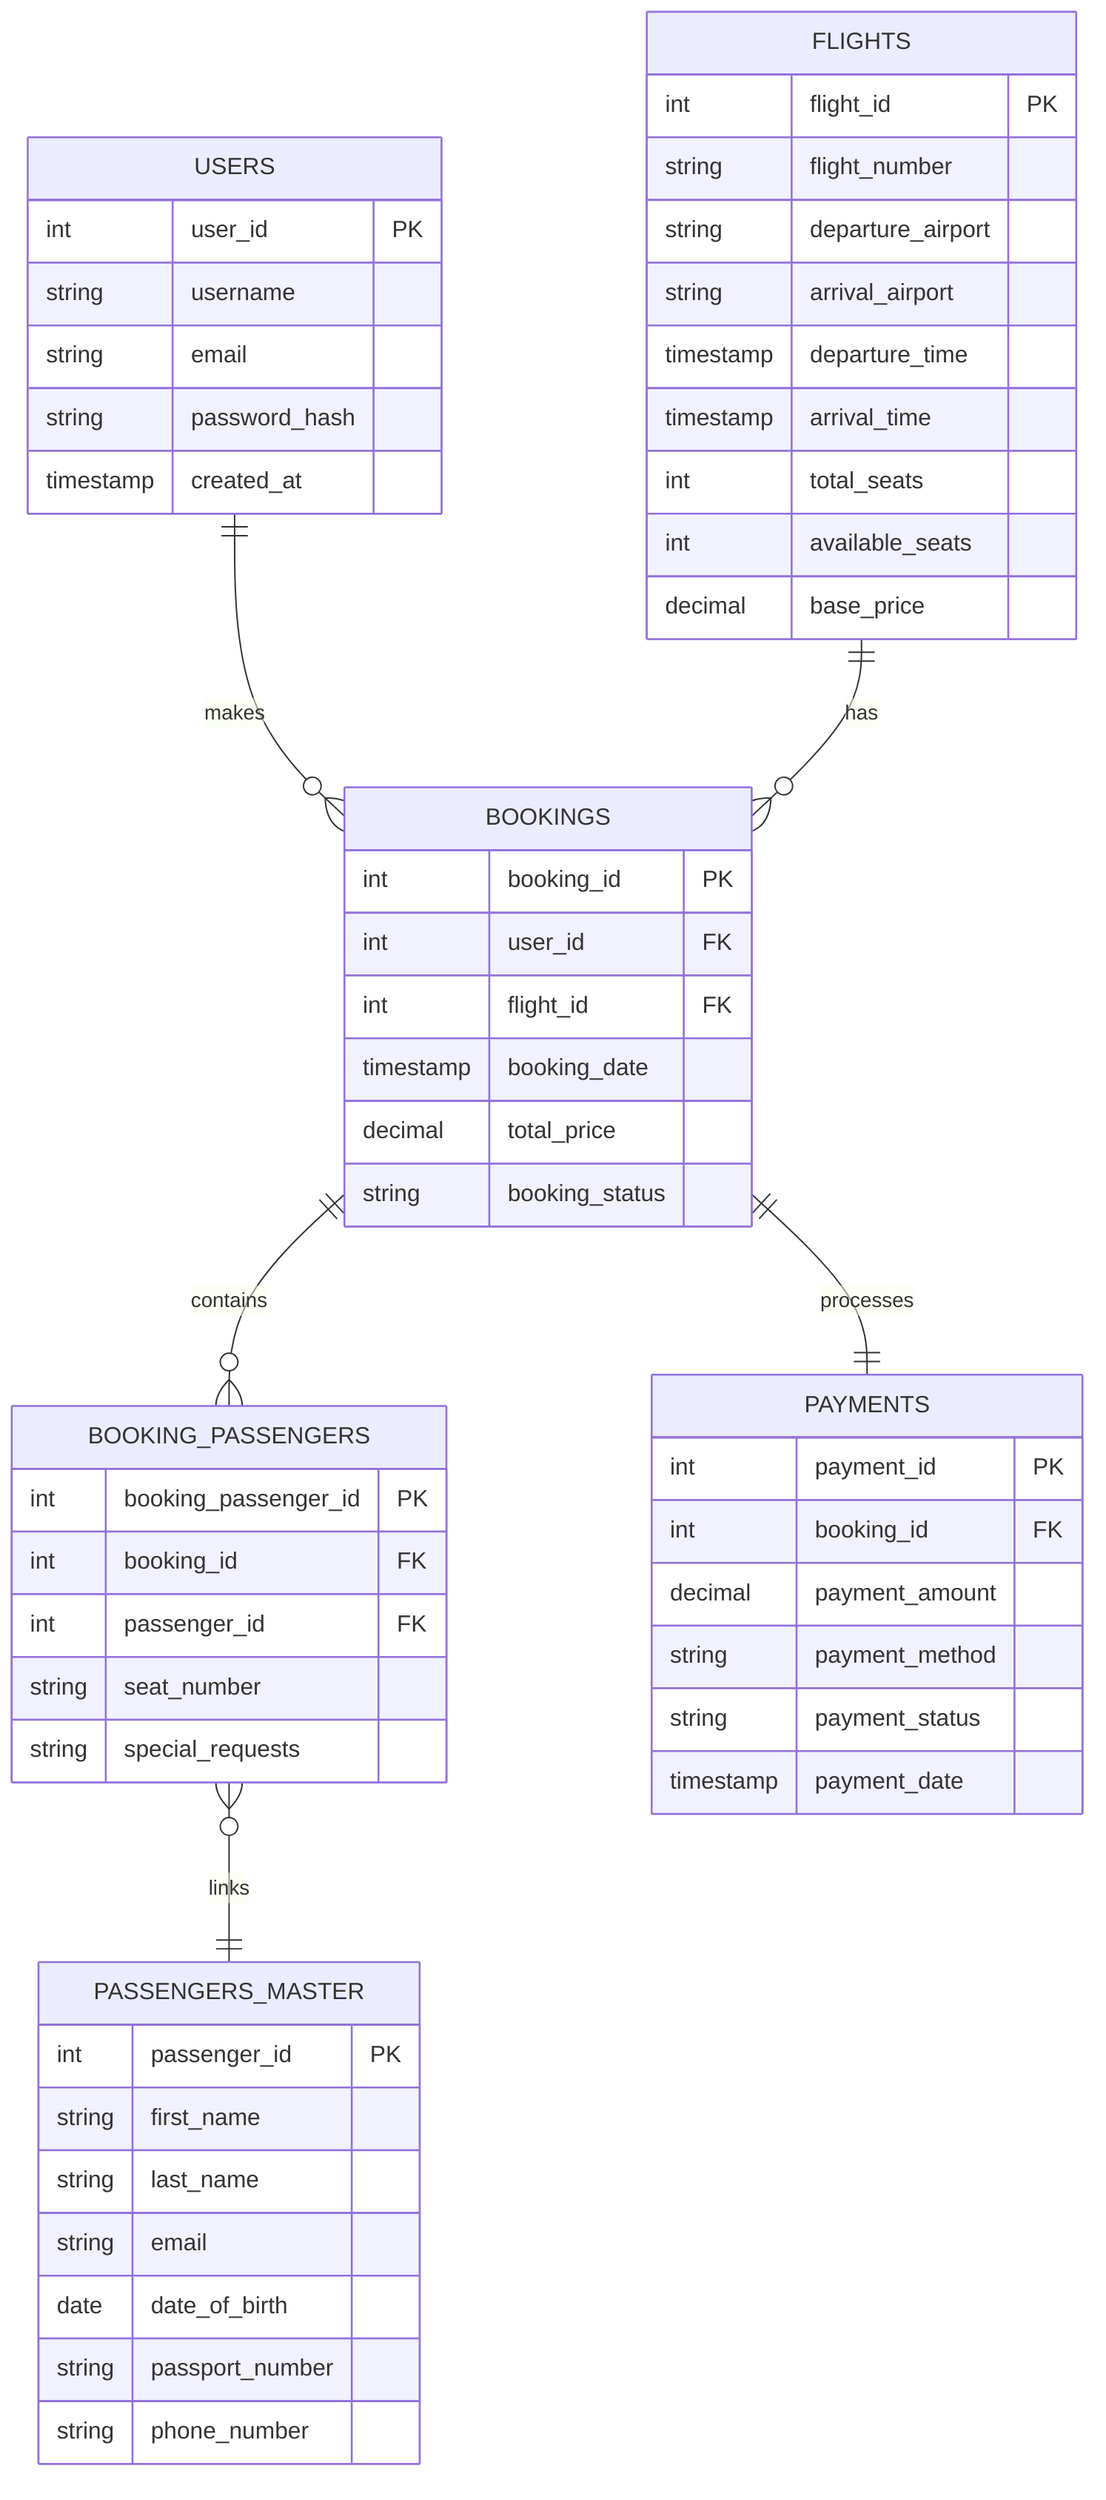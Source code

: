 erDiagram
    USERS ||--o{ BOOKINGS : makes
    FLIGHTS ||--o{ BOOKINGS : has
    BOOKINGS ||--o{ BOOKING_PASSENGERS : contains
    BOOKING_PASSENGERS }o--|| PASSENGERS_MASTER : links
    BOOKINGS ||--|| PAYMENTS : processes

    USERS {
        int user_id PK
        string username
        string email
        string password_hash
        timestamp created_at
    }

    FLIGHTS {
        int flight_id PK
        string flight_number
        string departure_airport
        string arrival_airport
        timestamp departure_time
        timestamp arrival_time
        int total_seats
        int available_seats
        decimal base_price
    }

    BOOKINGS {
        int booking_id PK
        int user_id FK
        int flight_id FK
        timestamp booking_date
        decimal total_price
        string booking_status
    }

    BOOKING_PASSENGERS {
        int booking_passenger_id PK
        int booking_id FK
        int passenger_id FK
        string seat_number
        string special_requests
    }

    PASSENGERS_MASTER {
        int passenger_id PK
        string first_name
        string last_name
        string email
        date date_of_birth
        string passport_number
        string phone_number
    }

    PAYMENTS {
        int payment_id PK
        int booking_id FK
        decimal payment_amount
        string payment_method
        string payment_status
        timestamp payment_date
    }